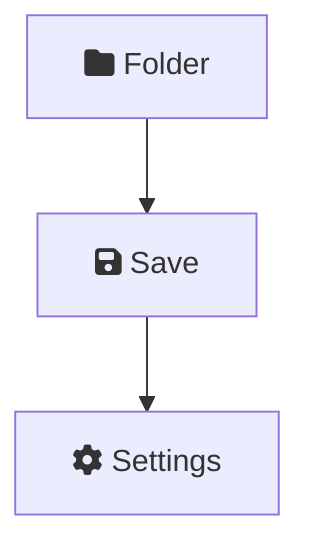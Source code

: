 graph TD;
    A["<i class='fas fa-folder'></i> Folder"] --> B["<i class='fas fa-save'></i> Save"]
    B --> C["<i class='fas fa-cog'></i> Settings"]